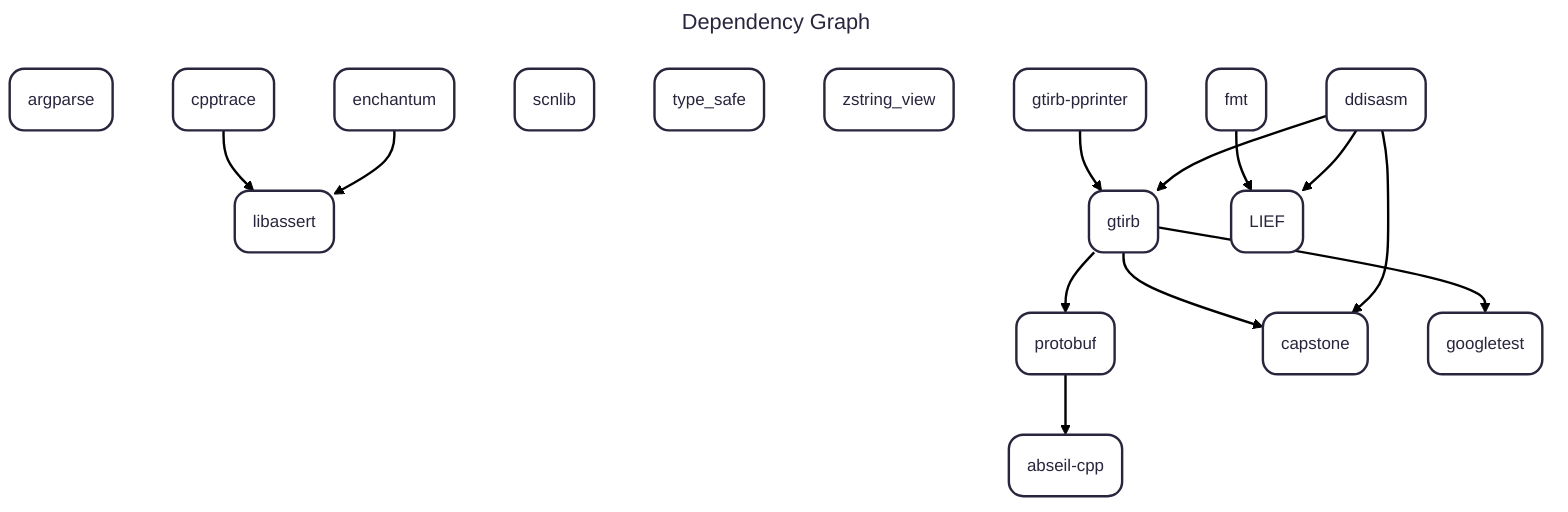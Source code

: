 ---
config:
  theme: redux
  layout: dagre
title: Dependency Graph
---
flowchart TD
    argparse("argparse")
    cpptrace("cpptrace") --> libassert("libassert")
    enchantum("enchantum") --> libassert
    scnlib("scnlib")
    type_safe("type_safe")
    zstring_view("zstring_view")

    protobuf("protobuf") --> abseil-cpp("abseil-cpp")

    capstone("capstone")

    gtirb("gtirb") --> capstone & googletest("googletest") & protobuf
    gtirb-pprinter("gtirb-pprinter") --> gtirb

    fmt("fmt") --> LIEF("LIEF")

    ddisasm("ddisasm") --> capstone & gtirb & LIEF